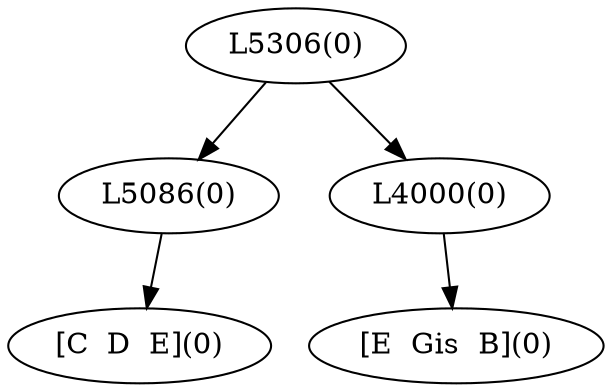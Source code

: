 digraph sample{
"L5086(0)"->"[C  D  E](0)"
"L4000(0)"->"[E  Gis  B](0)"
"L5306(0)"->"L5086(0)"
"L5306(0)"->"L4000(0)"
{rank = min; "L5306(0)"}
{rank = same; "L5086(0)"; "L4000(0)";}
{rank = max; "[C  D  E](0)"; "[E  Gis  B](0)";}
}